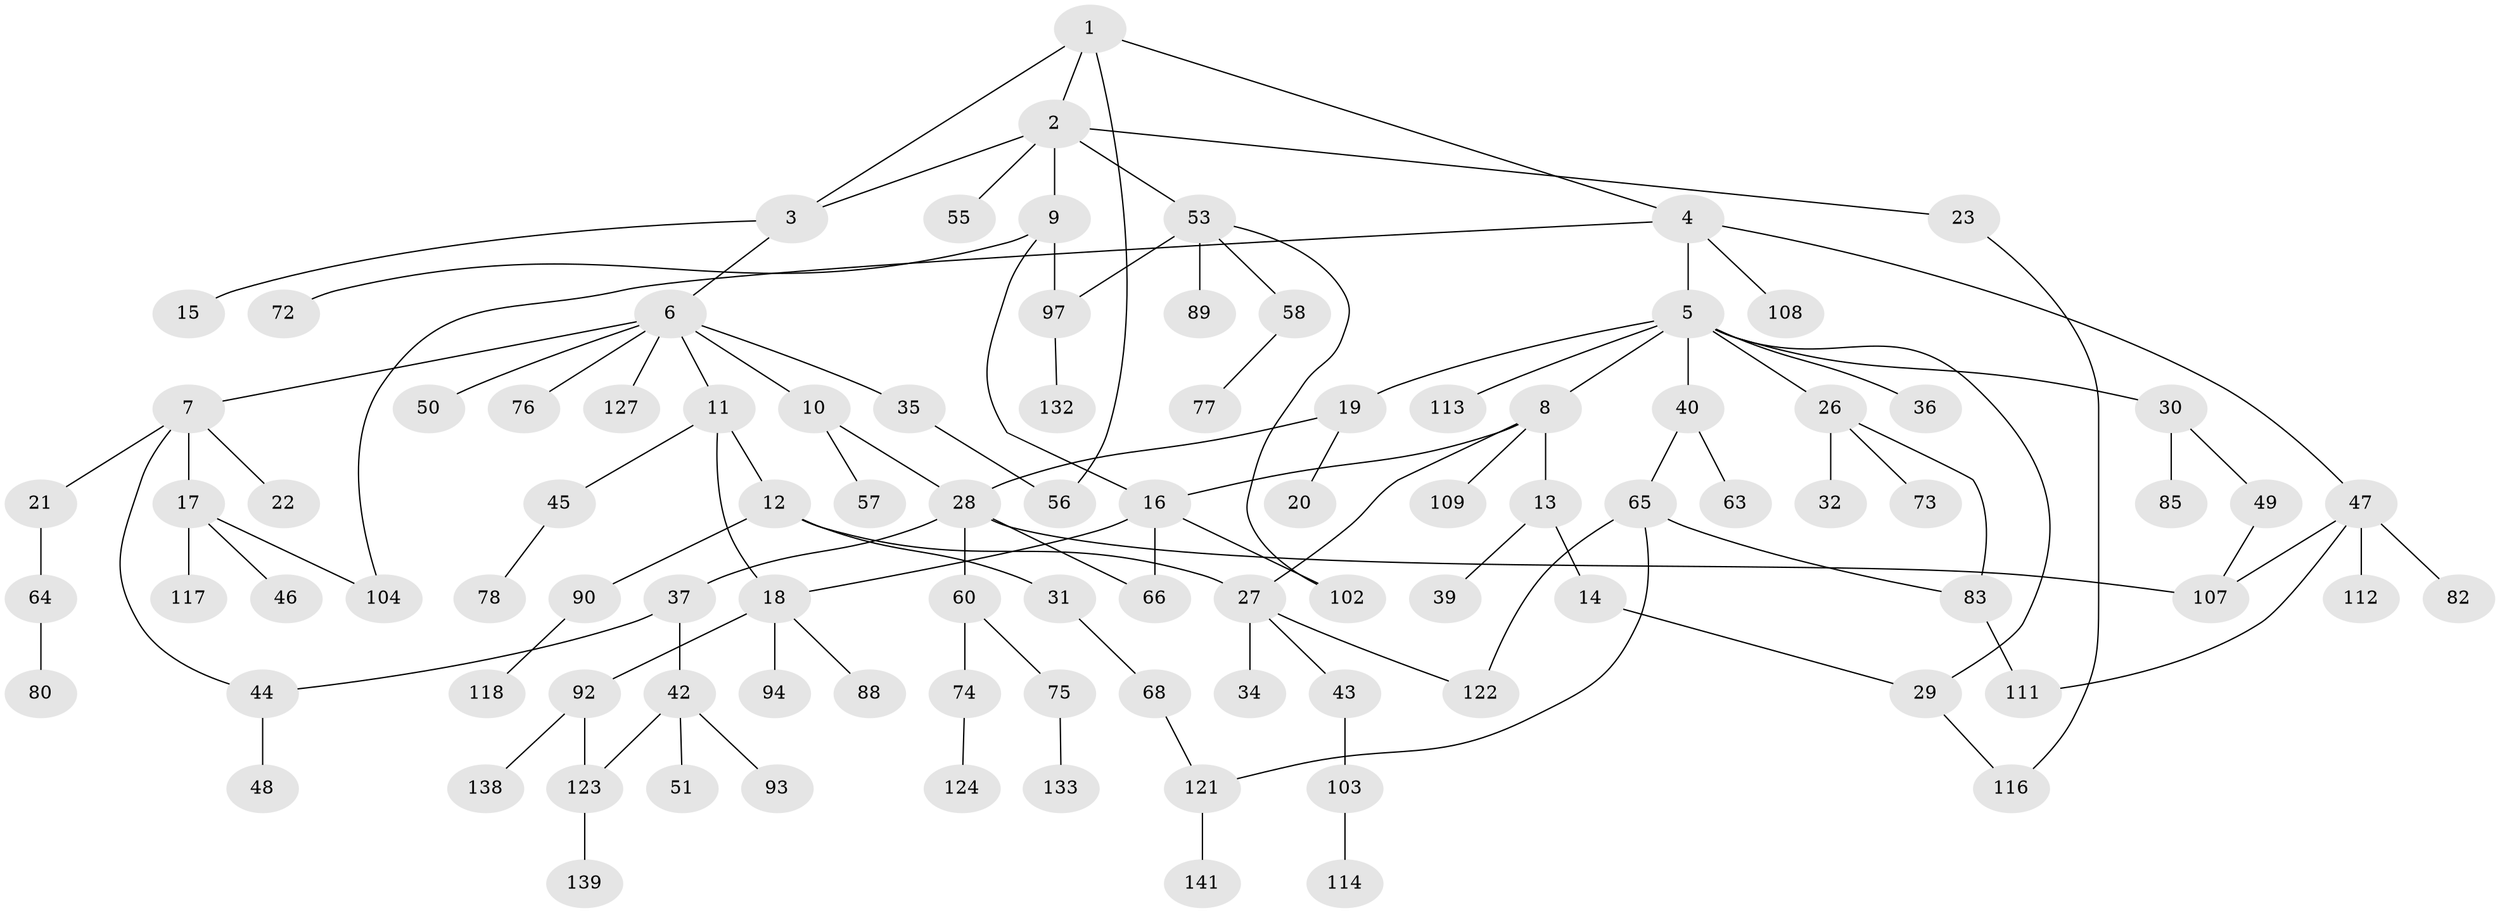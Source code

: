 // Generated by graph-tools (version 1.1) at 2025/51/02/27/25 19:51:39]
// undirected, 98 vertices, 117 edges
graph export_dot {
graph [start="1"]
  node [color=gray90,style=filled];
  1 [super="+110"];
  2 [super="+52"];
  3 [super="+95"];
  4;
  5 [super="+25"];
  6 [super="+41"];
  7;
  8 [super="+70"];
  9 [super="+69"];
  10 [super="+86"];
  11;
  12 [super="+67"];
  13 [super="+33"];
  14;
  15;
  16 [super="+101"];
  17 [super="+24"];
  18 [super="+38"];
  19;
  20;
  21;
  22;
  23;
  26;
  27 [super="+120"];
  28 [super="+125"];
  29 [super="+134"];
  30;
  31;
  32 [super="+99"];
  34 [super="+87"];
  35 [super="+79"];
  36 [super="+105"];
  37;
  39;
  40 [super="+81"];
  42 [super="+59"];
  43;
  44 [super="+136"];
  45;
  46;
  47 [super="+54"];
  48;
  49 [super="+137"];
  50;
  51;
  53 [super="+91"];
  55 [super="+84"];
  56;
  57 [super="+61"];
  58 [super="+71"];
  60 [super="+62"];
  63;
  64;
  65 [super="+115"];
  66;
  68;
  72;
  73;
  74;
  75 [super="+98"];
  76;
  77 [super="+131"];
  78;
  80 [super="+140"];
  82;
  83 [super="+106"];
  85;
  88;
  89;
  90;
  92 [super="+96"];
  93;
  94 [super="+100"];
  97 [super="+130"];
  102;
  103;
  104 [super="+119"];
  107;
  108;
  109;
  111 [super="+135"];
  112 [super="+129"];
  113 [super="+126"];
  114;
  116;
  117;
  118 [super="+128"];
  121;
  122;
  123;
  124;
  127;
  132;
  133;
  138;
  139;
  141;
  1 -- 2;
  1 -- 3;
  1 -- 4;
  1 -- 56;
  2 -- 9;
  2 -- 23;
  2 -- 55;
  2 -- 3;
  2 -- 53;
  3 -- 6;
  3 -- 15;
  4 -- 5;
  4 -- 47;
  4 -- 104;
  4 -- 108;
  5 -- 8;
  5 -- 19;
  5 -- 36;
  5 -- 29;
  5 -- 113;
  5 -- 40;
  5 -- 26;
  5 -- 30;
  6 -- 7;
  6 -- 10;
  6 -- 11;
  6 -- 35;
  6 -- 76;
  6 -- 50;
  6 -- 127;
  7 -- 17;
  7 -- 21;
  7 -- 22;
  7 -- 44;
  8 -- 13;
  8 -- 16;
  8 -- 109;
  8 -- 27;
  9 -- 72;
  9 -- 16;
  9 -- 97;
  10 -- 57;
  10 -- 28;
  11 -- 12;
  11 -- 45;
  11 -- 18;
  12 -- 27;
  12 -- 31;
  12 -- 90;
  13 -- 14;
  13 -- 39;
  14 -- 29;
  16 -- 18;
  16 -- 66;
  16 -- 102;
  17 -- 46;
  17 -- 117;
  17 -- 104;
  18 -- 94;
  18 -- 88;
  18 -- 92;
  19 -- 20;
  19 -- 28;
  21 -- 64;
  23 -- 116;
  26 -- 32;
  26 -- 73;
  26 -- 83;
  27 -- 34;
  27 -- 43;
  27 -- 122;
  28 -- 37;
  28 -- 60;
  28 -- 107;
  28 -- 66;
  29 -- 116;
  30 -- 49;
  30 -- 85;
  31 -- 68;
  35 -- 56;
  37 -- 42;
  37 -- 44;
  40 -- 63;
  40 -- 65;
  42 -- 51;
  42 -- 123;
  42 -- 93;
  43 -- 103;
  44 -- 48;
  45 -- 78;
  47 -- 82;
  47 -- 107;
  47 -- 111;
  47 -- 112;
  49 -- 107;
  53 -- 58;
  53 -- 89;
  53 -- 102;
  53 -- 97;
  58 -- 77;
  60 -- 74;
  60 -- 75;
  64 -- 80;
  65 -- 83;
  65 -- 122;
  65 -- 121;
  68 -- 121;
  74 -- 124;
  75 -- 133;
  83 -- 111;
  90 -- 118;
  92 -- 138;
  92 -- 123;
  97 -- 132;
  103 -- 114;
  121 -- 141;
  123 -- 139;
}
